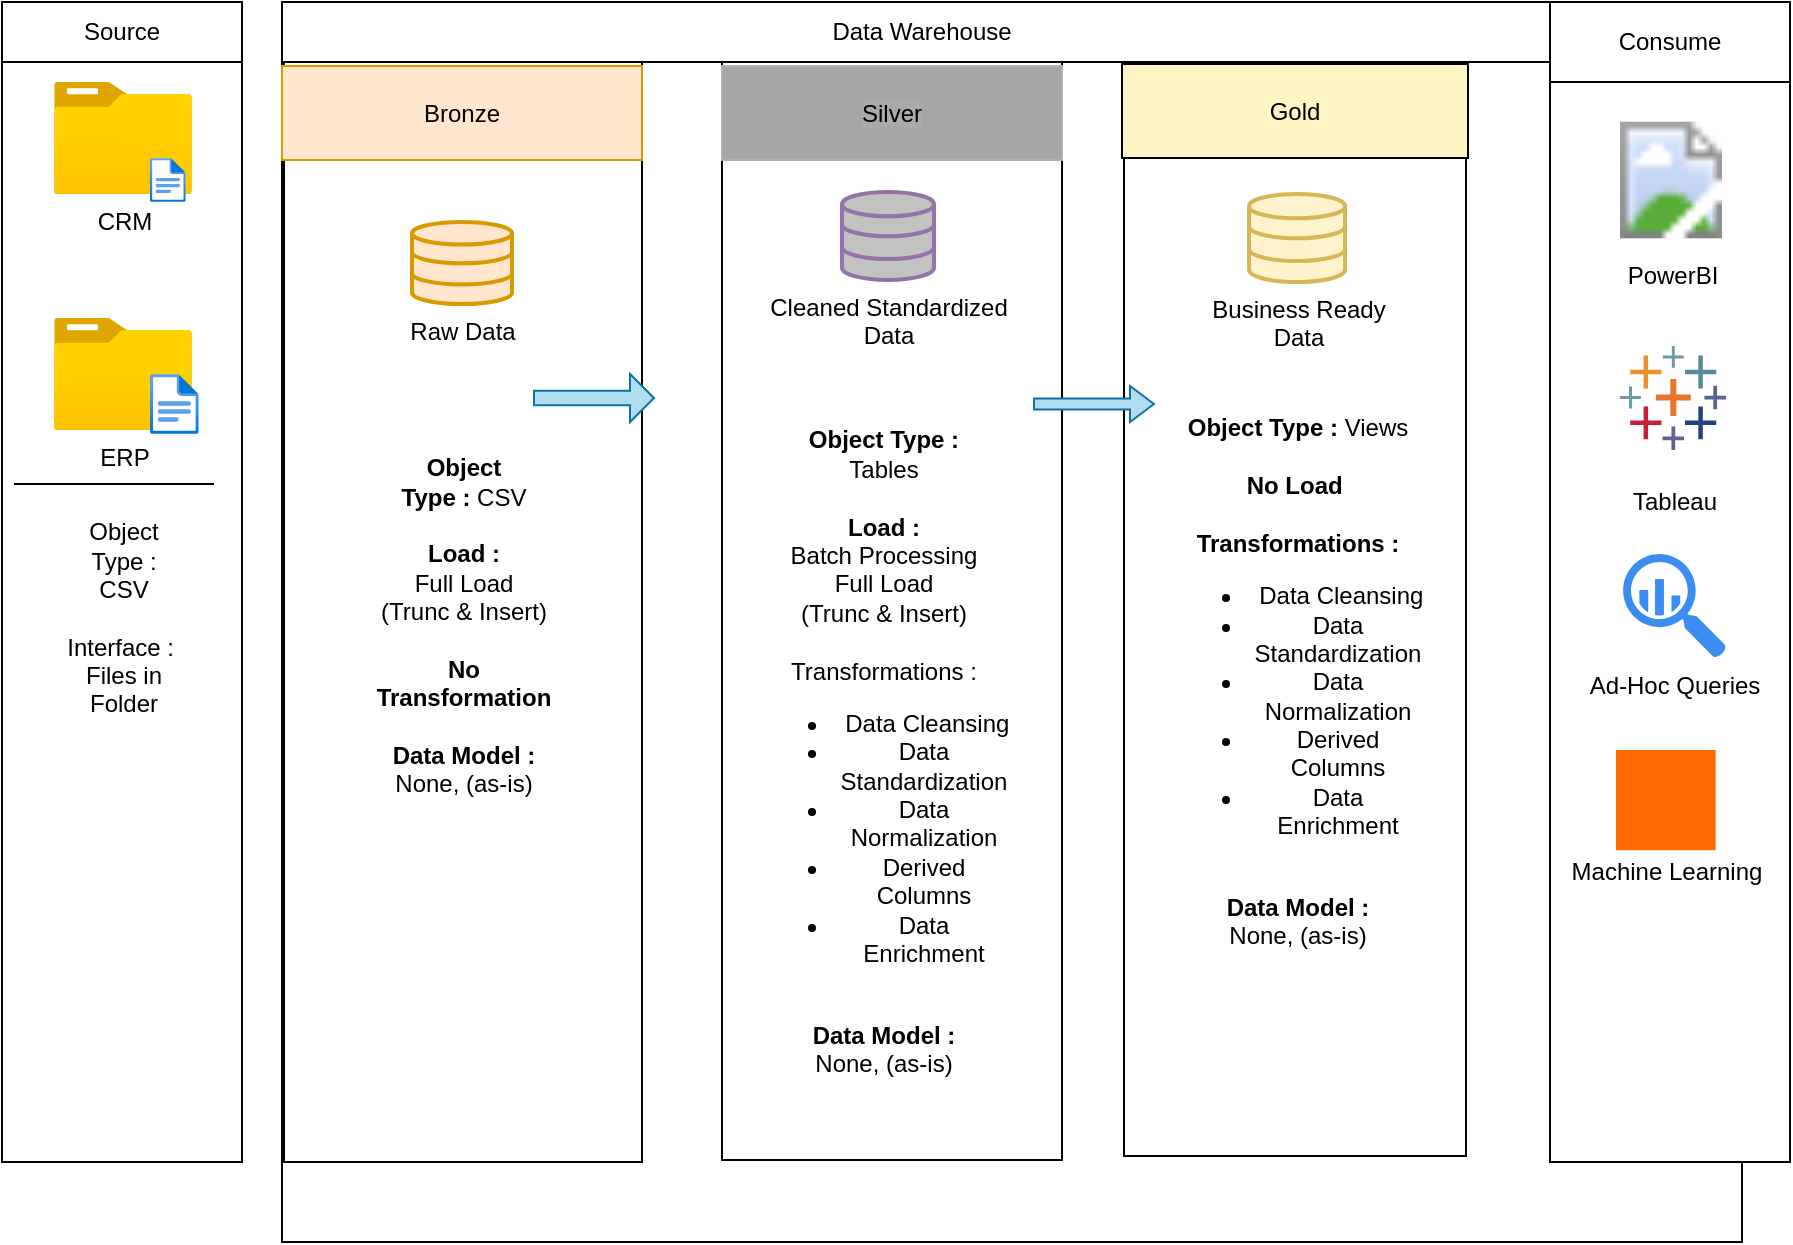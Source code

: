<mxfile version="26.1.1">
  <diagram name="Page-1" id="km5Bu-YFPCU-qMcmRtrV">
    <mxGraphModel dx="1030" dy="571" grid="1" gridSize="10" guides="1" tooltips="1" connect="1" arrows="1" fold="1" page="1" pageScale="1" pageWidth="827" pageHeight="1169" math="0" shadow="0">
      <root>
        <mxCell id="0" />
        <mxCell id="1" parent="0" />
        <mxCell id="qgqw8tRj-jzzc-NbbeqQ-1" value="" style="rounded=0;whiteSpace=wrap;html=1;" parent="1" vertex="1">
          <mxGeometry x="20" y="20" width="120" height="580" as="geometry" />
        </mxCell>
        <mxCell id="qgqw8tRj-jzzc-NbbeqQ-2" value="Source" style="rounded=0;whiteSpace=wrap;html=1;" parent="1" vertex="1">
          <mxGeometry x="20" y="20" width="120" height="30" as="geometry" />
        </mxCell>
        <mxCell id="qgqw8tRj-jzzc-NbbeqQ-3" value="" style="rounded=0;whiteSpace=wrap;html=1;" parent="1" vertex="1">
          <mxGeometry x="160" y="21" width="730" height="619" as="geometry" />
        </mxCell>
        <mxCell id="qgqw8tRj-jzzc-NbbeqQ-4" value="Data Warehouse" style="rounded=0;whiteSpace=wrap;html=1;" parent="1" vertex="1">
          <mxGeometry x="160" y="20" width="640" height="30" as="geometry" />
        </mxCell>
        <mxCell id="qgqw8tRj-jzzc-NbbeqQ-5" value="" style="rounded=0;whiteSpace=wrap;html=1;" parent="1" vertex="1">
          <mxGeometry x="794" y="20" width="120" height="580" as="geometry" />
        </mxCell>
        <mxCell id="qgqw8tRj-jzzc-NbbeqQ-6" value="Consume" style="rounded=0;whiteSpace=wrap;html=1;" parent="1" vertex="1">
          <mxGeometry x="794" y="20" width="120" height="40" as="geometry" />
        </mxCell>
        <mxCell id="-Gvv7bg2ypOTsdOj3XeG-1" value="CRM" style="image;aspect=fixed;html=1;points=[];align=center;fontSize=12;image=img/lib/azure2/general/Folder_Blank.svg;" vertex="1" parent="1">
          <mxGeometry x="46" y="60" width="69" height="56.0" as="geometry" />
        </mxCell>
        <mxCell id="-Gvv7bg2ypOTsdOj3XeG-3" value="" style="image;aspect=fixed;html=1;points=[];align=center;fontSize=12;image=img/lib/azure2/general/File.svg;" vertex="1" parent="1">
          <mxGeometry x="94" y="98" width="17.86" height="22" as="geometry" />
        </mxCell>
        <mxCell id="-Gvv7bg2ypOTsdOj3XeG-4" value="ERP" style="image;aspect=fixed;html=1;points=[];align=center;fontSize=12;image=img/lib/azure2/general/Folder_Blank.svg;" vertex="1" parent="1">
          <mxGeometry x="46" y="178" width="69" height="56.0" as="geometry" />
        </mxCell>
        <mxCell id="-Gvv7bg2ypOTsdOj3XeG-5" value="" style="image;aspect=fixed;html=1;points=[];align=center;fontSize=12;image=img/lib/azure2/general/File.svg;" vertex="1" parent="1">
          <mxGeometry x="94" y="206" width="24.35" height="30" as="geometry" />
        </mxCell>
        <mxCell id="-Gvv7bg2ypOTsdOj3XeG-9" value="" style="endArrow=none;html=1;rounded=0;" edge="1" parent="1">
          <mxGeometry width="50" height="50" relative="1" as="geometry">
            <mxPoint x="26" y="261" as="sourcePoint" />
            <mxPoint x="126" y="261" as="targetPoint" />
          </mxGeometry>
        </mxCell>
        <mxCell id="-Gvv7bg2ypOTsdOj3XeG-10" value="Object&lt;div&gt;Type : CSV&lt;br&gt;&lt;br&gt;Interface :&amp;nbsp;&lt;br&gt;Files in Folder&lt;/div&gt;" style="text;html=1;align=center;verticalAlign=middle;whiteSpace=wrap;rounded=0;" vertex="1" parent="1">
          <mxGeometry x="51" y="296" width="60" height="64" as="geometry" />
        </mxCell>
        <mxCell id="-Gvv7bg2ypOTsdOj3XeG-12" value="" style="rounded=0;whiteSpace=wrap;html=1;" vertex="1" parent="1">
          <mxGeometry x="161" y="50" width="179" height="550" as="geometry" />
        </mxCell>
        <mxCell id="-Gvv7bg2ypOTsdOj3XeG-13" value="" style="rounded=0;whiteSpace=wrap;html=1;" vertex="1" parent="1">
          <mxGeometry x="380" y="50" width="170" height="549" as="geometry" />
        </mxCell>
        <mxCell id="-Gvv7bg2ypOTsdOj3XeG-14" value="" style="rounded=0;whiteSpace=wrap;html=1;" vertex="1" parent="1">
          <mxGeometry x="581" y="50" width="171" height="547" as="geometry" />
        </mxCell>
        <mxCell id="-Gvv7bg2ypOTsdOj3XeG-15" value="Bronze" style="rounded=0;whiteSpace=wrap;html=1;fillColor=#ffe6cc;strokeColor=#d79b00;" vertex="1" parent="1">
          <mxGeometry x="160" y="52" width="180" height="47" as="geometry" />
        </mxCell>
        <mxCell id="-Gvv7bg2ypOTsdOj3XeG-16" value="&lt;span style=&quot;background-color: rgb(170, 170, 170);&quot;&gt;Silver&lt;/span&gt;" style="rounded=0;whiteSpace=wrap;html=1;strokeColor=#B0B0B0;fillColor=#A6A6A6;" vertex="1" parent="1">
          <mxGeometry x="380" y="52" width="170" height="47" as="geometry" />
        </mxCell>
        <mxCell id="-Gvv7bg2ypOTsdOj3XeG-17" value="Gold" style="rounded=0;whiteSpace=wrap;html=1;fillColor=#FFF4C3;" vertex="1" parent="1">
          <mxGeometry x="580" y="51" width="173" height="47" as="geometry" />
        </mxCell>
        <mxCell id="-Gvv7bg2ypOTsdOj3XeG-19" value="Raw Data" style="html=1;verticalLabelPosition=bottom;align=center;labelBackgroundColor=#ffffff;verticalAlign=top;strokeWidth=2;strokeColor=#d79b00;shadow=0;dashed=0;shape=mxgraph.ios7.icons.data;fillColor=#ffe6cc;" vertex="1" parent="1">
          <mxGeometry x="225" y="130" width="50" height="41" as="geometry" />
        </mxCell>
        <mxCell id="-Gvv7bg2ypOTsdOj3XeG-20" value="Cleaned Standardized &lt;br&gt;Data&lt;div&gt;&lt;br&gt;&lt;/div&gt;" style="html=1;verticalLabelPosition=bottom;align=center;labelBackgroundColor=#ffffff;verticalAlign=top;strokeWidth=2;strokeColor=#9673a6;shadow=0;dashed=0;shape=mxgraph.ios7.icons.data;fillColor=#C2C2C2;" vertex="1" parent="1">
          <mxGeometry x="440" y="115" width="46" height="44" as="geometry" />
        </mxCell>
        <mxCell id="-Gvv7bg2ypOTsdOj3XeG-21" value="Business Ready &lt;br&gt;Data" style="html=1;verticalLabelPosition=bottom;align=center;labelBackgroundColor=#ffffff;verticalAlign=top;strokeWidth=2;strokeColor=#d6b656;shadow=0;dashed=0;shape=mxgraph.ios7.icons.data;fillColor=#fff2cc;" vertex="1" parent="1">
          <mxGeometry x="643.5" y="116" width="48" height="44" as="geometry" />
        </mxCell>
        <mxCell id="-Gvv7bg2ypOTsdOj3XeG-30" value="" style="shape=singleArrow;whiteSpace=wrap;html=1;fillColor=#b1ddf0;strokeColor=#10739e;" vertex="1" parent="1">
          <mxGeometry x="286" y="206" width="60" height="24" as="geometry" />
        </mxCell>
        <mxCell id="-Gvv7bg2ypOTsdOj3XeG-31" value="" style="shape=singleArrow;whiteSpace=wrap;html=1;fillColor=#b1ddf0;strokeColor=#10739e;" vertex="1" parent="1">
          <mxGeometry x="536" y="212" width="60" height="18" as="geometry" />
        </mxCell>
        <mxCell id="-Gvv7bg2ypOTsdOj3XeG-32" value="&lt;b&gt;Object&lt;/b&gt;&lt;div&gt;&lt;b&gt;Type :&lt;/b&gt; CSV&lt;br&gt;&lt;br&gt;&lt;b&gt;Load :&lt;/b&gt;&lt;br&gt;Full Load &lt;br&gt;(Trunc &amp;amp; Insert)&lt;br&gt;&lt;br&gt;&lt;/div&gt;&lt;div&gt;&lt;b&gt;No Transformation&lt;br&gt;&lt;/b&gt;&lt;br&gt;&lt;/div&gt;&lt;div&gt;&lt;b&gt;Data Model :&lt;br&gt;&lt;/b&gt;None, (as-is)&lt;/div&gt;" style="text;html=1;align=center;verticalAlign=middle;whiteSpace=wrap;rounded=0;" vertex="1" parent="1">
          <mxGeometry x="205.5" y="262" width="90" height="140.5" as="geometry" />
        </mxCell>
        <mxCell id="-Gvv7bg2ypOTsdOj3XeG-34" value="&lt;b&gt;Object&amp;nbsp;&lt;/b&gt;&lt;span style=&quot;background-color: transparent; color: light-dark(rgb(0, 0, 0), rgb(255, 255, 255));&quot;&gt;&lt;b&gt;Type :&lt;/b&gt; &lt;br&gt;Tables&lt;/span&gt;&lt;div&gt;&lt;br&gt;&lt;b&gt;Load :&lt;/b&gt;&lt;/div&gt;&lt;div&gt;Batch Processing&lt;/div&gt;&lt;div&gt;&lt;span style=&quot;background-color: transparent; color: light-dark(rgb(0, 0, 0), rgb(255, 255, 255));&quot;&gt;Full Load&lt;/span&gt;&lt;br&gt;(Trunc &amp;amp; Insert)&lt;br&gt;&lt;br&gt;&lt;/div&gt;&lt;div&gt;Transformations :&lt;/div&gt;&lt;div&gt;&lt;ul&gt;&lt;li&gt;&amp;nbsp;Data Cleansing&lt;/li&gt;&lt;li&gt;Data Standardization&lt;/li&gt;&lt;li&gt;Data Normalization&lt;/li&gt;&lt;li&gt;Derived Columns&lt;/li&gt;&lt;li&gt;Data Enrichment&lt;/li&gt;&lt;/ul&gt;&lt;/div&gt;&lt;div&gt;&lt;br&gt;&lt;/div&gt;&lt;div&gt;&lt;b&gt;Data Model :&lt;br&gt;&lt;/b&gt;None, (as-is)&lt;/div&gt;" style="text;html=1;align=center;verticalAlign=middle;whiteSpace=wrap;rounded=0;" vertex="1" parent="1">
          <mxGeometry x="396" y="305" width="130" height="180" as="geometry" />
        </mxCell>
        <mxCell id="-Gvv7bg2ypOTsdOj3XeG-36" value="&lt;b&gt;Object&amp;nbsp;&lt;/b&gt;&lt;span style=&quot;background-color: transparent; color: light-dark(rgb(0, 0, 0), rgb(255, 255, 255));&quot;&gt;&lt;b&gt;Type :&lt;/b&gt; Views&lt;/span&gt;&lt;div&gt;&lt;br&gt;&lt;b&gt;No Load&lt;/b&gt;&amp;nbsp;&lt;/div&gt;&lt;div&gt;&lt;br&gt;&lt;/div&gt;&lt;div&gt;&lt;b&gt;Transformations :&lt;/b&gt;&lt;/div&gt;&lt;div&gt;&lt;ul&gt;&lt;li&gt;&amp;nbsp;Data Cleansing&lt;/li&gt;&lt;li&gt;Data Standardization&lt;/li&gt;&lt;li&gt;Data Normalization&lt;/li&gt;&lt;li&gt;Derived Columns&lt;/li&gt;&lt;li&gt;Data Enrichment&lt;/li&gt;&lt;/ul&gt;&lt;/div&gt;&lt;div&gt;&lt;br&gt;&lt;/div&gt;&lt;div&gt;&lt;b&gt;Data Model :&lt;/b&gt;&lt;br&gt;None, (as-is)&lt;/div&gt;" style="text;html=1;align=center;verticalAlign=middle;whiteSpace=wrap;rounded=0;" vertex="1" parent="1">
          <mxGeometry x="602.5" y="270" width="130" height="180" as="geometry" />
        </mxCell>
        <mxCell id="-Gvv7bg2ypOTsdOj3XeG-37" value="PowerBI" style="image;aspect=fixed;html=1;points=[];align=center;fontSize=12;image=img/lib/azure2/power_platform/PowerBI.svg;" vertex="1" parent="1">
          <mxGeometry x="829" y="75" width="51" height="68" as="geometry" />
        </mxCell>
        <mxCell id="-Gvv7bg2ypOTsdOj3XeG-38" value="Ad-Hoc Queries&lt;div&gt;&lt;br&gt;&lt;/div&gt;" style="sketch=0;html=1;aspect=fixed;strokeColor=none;shadow=0;fillColor=#3B8DF1;verticalAlign=top;labelPosition=center;verticalLabelPosition=bottom;shape=mxgraph.gcp2.big_query" vertex="1" parent="1">
          <mxGeometry x="830.58" y="296" width="51.48" height="52" as="geometry" />
        </mxCell>
        <mxCell id="-Gvv7bg2ypOTsdOj3XeG-39" value="Tableau" style="verticalLabelPosition=bottom;aspect=fixed;html=1;shape=mxgraph.salesforce.analytics;" vertex="1" parent="1">
          <mxGeometry x="829" y="192" width="53.06" height="52" as="geometry" />
        </mxCell>
        <mxCell id="-Gvv7bg2ypOTsdOj3XeG-41" value="&lt;div&gt;&lt;br&gt;&lt;/div&gt;&lt;div&gt;&lt;br&gt;&lt;/div&gt;&lt;div&gt;&lt;br&gt;&lt;/div&gt;&lt;div&gt;&lt;br&gt;&lt;/div&gt;&lt;div&gt;&lt;br&gt;&lt;/div&gt;&lt;div&gt;&lt;br&gt;&lt;/div&gt;&lt;div&gt;Machine Learning&lt;/div&gt;&lt;div&gt;&lt;br&gt;&lt;/div&gt;" style="points=[];aspect=fixed;html=1;align=center;shadow=0;dashed=0;fillColor=#FF6A00;strokeColor=none;shape=mxgraph.alibaba_cloud.machine_learning;" vertex="1" parent="1">
          <mxGeometry x="827" y="394" width="49.8" height="50.1" as="geometry" />
        </mxCell>
      </root>
    </mxGraphModel>
  </diagram>
</mxfile>
